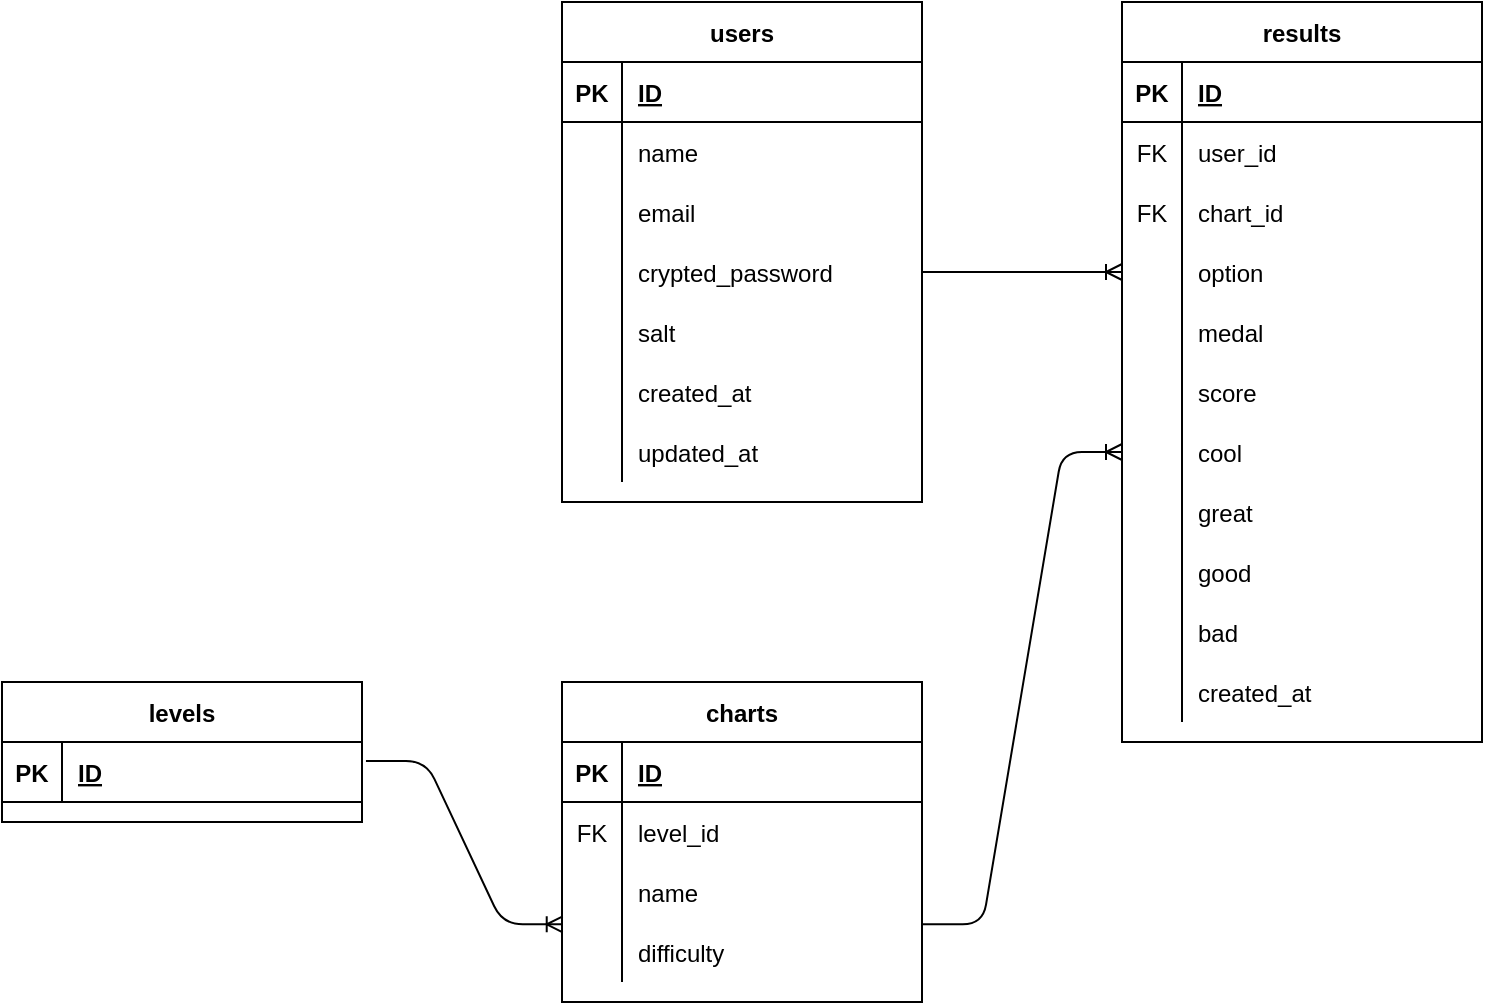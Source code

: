 <mxfile version="14.8.1" type="github">
  <diagram id="21UEtDW0NPOQMuyqvAdU" name="ページ1">
    <mxGraphModel dx="1020" dy="716" grid="1" gridSize="10" guides="1" tooltips="1" connect="1" arrows="1" fold="1" page="1" pageScale="1" pageWidth="850" pageHeight="1100" math="0" shadow="0">
      <root>
        <mxCell id="0" />
        <mxCell id="1" parent="0" />
        <mxCell id="XYLVoGnbnY9uVcoWyQoo-1" value="users" style="shape=table;startSize=30;container=1;collapsible=1;childLayout=tableLayout;fixedRows=1;rowLines=0;fontStyle=1;align=center;resizeLast=1;" vertex="1" parent="1">
          <mxGeometry x="320" y="380" width="180" height="250" as="geometry" />
        </mxCell>
        <mxCell id="XYLVoGnbnY9uVcoWyQoo-2" value="" style="shape=partialRectangle;collapsible=0;dropTarget=0;pointerEvents=0;fillColor=none;top=0;left=0;bottom=1;right=0;points=[[0,0.5],[1,0.5]];portConstraint=eastwest;" vertex="1" parent="XYLVoGnbnY9uVcoWyQoo-1">
          <mxGeometry y="30" width="180" height="30" as="geometry" />
        </mxCell>
        <mxCell id="XYLVoGnbnY9uVcoWyQoo-3" value="PK" style="shape=partialRectangle;connectable=0;fillColor=none;top=0;left=0;bottom=0;right=0;fontStyle=1;overflow=hidden;" vertex="1" parent="XYLVoGnbnY9uVcoWyQoo-2">
          <mxGeometry width="30" height="30" as="geometry" />
        </mxCell>
        <mxCell id="XYLVoGnbnY9uVcoWyQoo-4" value="ID" style="shape=partialRectangle;connectable=0;fillColor=none;top=0;left=0;bottom=0;right=0;align=left;spacingLeft=6;fontStyle=5;overflow=hidden;" vertex="1" parent="XYLVoGnbnY9uVcoWyQoo-2">
          <mxGeometry x="30" width="150" height="30" as="geometry" />
        </mxCell>
        <mxCell id="XYLVoGnbnY9uVcoWyQoo-5" value="" style="shape=partialRectangle;collapsible=0;dropTarget=0;pointerEvents=0;fillColor=none;top=0;left=0;bottom=0;right=0;points=[[0,0.5],[1,0.5]];portConstraint=eastwest;" vertex="1" parent="XYLVoGnbnY9uVcoWyQoo-1">
          <mxGeometry y="60" width="180" height="30" as="geometry" />
        </mxCell>
        <mxCell id="XYLVoGnbnY9uVcoWyQoo-6" value="" style="shape=partialRectangle;connectable=0;fillColor=none;top=0;left=0;bottom=0;right=0;editable=1;overflow=hidden;" vertex="1" parent="XYLVoGnbnY9uVcoWyQoo-5">
          <mxGeometry width="30" height="30" as="geometry" />
        </mxCell>
        <mxCell id="XYLVoGnbnY9uVcoWyQoo-7" value="name" style="shape=partialRectangle;connectable=0;fillColor=none;top=0;left=0;bottom=0;right=0;align=left;spacingLeft=6;overflow=hidden;" vertex="1" parent="XYLVoGnbnY9uVcoWyQoo-5">
          <mxGeometry x="30" width="150" height="30" as="geometry" />
        </mxCell>
        <mxCell id="XYLVoGnbnY9uVcoWyQoo-8" value="" style="shape=partialRectangle;collapsible=0;dropTarget=0;pointerEvents=0;fillColor=none;top=0;left=0;bottom=0;right=0;points=[[0,0.5],[1,0.5]];portConstraint=eastwest;" vertex="1" parent="XYLVoGnbnY9uVcoWyQoo-1">
          <mxGeometry y="90" width="180" height="30" as="geometry" />
        </mxCell>
        <mxCell id="XYLVoGnbnY9uVcoWyQoo-9" value="" style="shape=partialRectangle;connectable=0;fillColor=none;top=0;left=0;bottom=0;right=0;editable=1;overflow=hidden;" vertex="1" parent="XYLVoGnbnY9uVcoWyQoo-8">
          <mxGeometry width="30" height="30" as="geometry" />
        </mxCell>
        <mxCell id="XYLVoGnbnY9uVcoWyQoo-10" value="email" style="shape=partialRectangle;connectable=0;fillColor=none;top=0;left=0;bottom=0;right=0;align=left;spacingLeft=6;overflow=hidden;" vertex="1" parent="XYLVoGnbnY9uVcoWyQoo-8">
          <mxGeometry x="30" width="150" height="30" as="geometry" />
        </mxCell>
        <mxCell id="XYLVoGnbnY9uVcoWyQoo-11" value="" style="shape=partialRectangle;collapsible=0;dropTarget=0;pointerEvents=0;fillColor=none;top=0;left=0;bottom=0;right=0;points=[[0,0.5],[1,0.5]];portConstraint=eastwest;" vertex="1" parent="XYLVoGnbnY9uVcoWyQoo-1">
          <mxGeometry y="120" width="180" height="30" as="geometry" />
        </mxCell>
        <mxCell id="XYLVoGnbnY9uVcoWyQoo-12" value="" style="shape=partialRectangle;connectable=0;fillColor=none;top=0;left=0;bottom=0;right=0;editable=1;overflow=hidden;" vertex="1" parent="XYLVoGnbnY9uVcoWyQoo-11">
          <mxGeometry width="30" height="30" as="geometry" />
        </mxCell>
        <mxCell id="XYLVoGnbnY9uVcoWyQoo-13" value="crypted_password" style="shape=partialRectangle;connectable=0;fillColor=none;top=0;left=0;bottom=0;right=0;align=left;spacingLeft=6;overflow=hidden;" vertex="1" parent="XYLVoGnbnY9uVcoWyQoo-11">
          <mxGeometry x="30" width="150" height="30" as="geometry" />
        </mxCell>
        <mxCell id="XYLVoGnbnY9uVcoWyQoo-14" value="" style="shape=partialRectangle;collapsible=0;dropTarget=0;pointerEvents=0;fillColor=none;top=0;left=0;bottom=0;right=0;points=[[0,0.5],[1,0.5]];portConstraint=eastwest;" vertex="1" parent="XYLVoGnbnY9uVcoWyQoo-1">
          <mxGeometry y="150" width="180" height="30" as="geometry" />
        </mxCell>
        <mxCell id="XYLVoGnbnY9uVcoWyQoo-15" value="" style="shape=partialRectangle;connectable=0;fillColor=none;top=0;left=0;bottom=0;right=0;editable=1;overflow=hidden;" vertex="1" parent="XYLVoGnbnY9uVcoWyQoo-14">
          <mxGeometry width="30" height="30" as="geometry" />
        </mxCell>
        <mxCell id="XYLVoGnbnY9uVcoWyQoo-16" value="salt" style="shape=partialRectangle;connectable=0;fillColor=none;top=0;left=0;bottom=0;right=0;align=left;spacingLeft=6;overflow=hidden;" vertex="1" parent="XYLVoGnbnY9uVcoWyQoo-14">
          <mxGeometry x="30" width="150" height="30" as="geometry" />
        </mxCell>
        <mxCell id="XYLVoGnbnY9uVcoWyQoo-17" value="" style="shape=partialRectangle;collapsible=0;dropTarget=0;pointerEvents=0;fillColor=none;top=0;left=0;bottom=0;right=0;points=[[0,0.5],[1,0.5]];portConstraint=eastwest;" vertex="1" parent="XYLVoGnbnY9uVcoWyQoo-1">
          <mxGeometry y="180" width="180" height="30" as="geometry" />
        </mxCell>
        <mxCell id="XYLVoGnbnY9uVcoWyQoo-18" value="" style="shape=partialRectangle;connectable=0;fillColor=none;top=0;left=0;bottom=0;right=0;editable=1;overflow=hidden;" vertex="1" parent="XYLVoGnbnY9uVcoWyQoo-17">
          <mxGeometry width="30" height="30" as="geometry" />
        </mxCell>
        <mxCell id="XYLVoGnbnY9uVcoWyQoo-19" value="created_at" style="shape=partialRectangle;connectable=0;fillColor=none;top=0;left=0;bottom=0;right=0;align=left;spacingLeft=6;overflow=hidden;" vertex="1" parent="XYLVoGnbnY9uVcoWyQoo-17">
          <mxGeometry x="30" width="150" height="30" as="geometry" />
        </mxCell>
        <mxCell id="XYLVoGnbnY9uVcoWyQoo-20" value="" style="shape=partialRectangle;collapsible=0;dropTarget=0;pointerEvents=0;fillColor=none;top=0;left=0;bottom=0;right=0;points=[[0,0.5],[1,0.5]];portConstraint=eastwest;" vertex="1" parent="XYLVoGnbnY9uVcoWyQoo-1">
          <mxGeometry y="210" width="180" height="30" as="geometry" />
        </mxCell>
        <mxCell id="XYLVoGnbnY9uVcoWyQoo-21" value="" style="shape=partialRectangle;connectable=0;fillColor=none;top=0;left=0;bottom=0;right=0;editable=1;overflow=hidden;" vertex="1" parent="XYLVoGnbnY9uVcoWyQoo-20">
          <mxGeometry width="30" height="30" as="geometry" />
        </mxCell>
        <mxCell id="XYLVoGnbnY9uVcoWyQoo-22" value="updated_at" style="shape=partialRectangle;connectable=0;fillColor=none;top=0;left=0;bottom=0;right=0;align=left;spacingLeft=6;overflow=hidden;" vertex="1" parent="XYLVoGnbnY9uVcoWyQoo-20">
          <mxGeometry x="30" width="150" height="30" as="geometry" />
        </mxCell>
        <mxCell id="XYLVoGnbnY9uVcoWyQoo-23" value="results" style="shape=table;startSize=30;container=1;collapsible=1;childLayout=tableLayout;fixedRows=1;rowLines=0;fontStyle=1;align=center;resizeLast=1;" vertex="1" parent="1">
          <mxGeometry x="600" y="380" width="180" height="370" as="geometry" />
        </mxCell>
        <mxCell id="XYLVoGnbnY9uVcoWyQoo-24" value="" style="shape=partialRectangle;collapsible=0;dropTarget=0;pointerEvents=0;fillColor=none;top=0;left=0;bottom=1;right=0;points=[[0,0.5],[1,0.5]];portConstraint=eastwest;" vertex="1" parent="XYLVoGnbnY9uVcoWyQoo-23">
          <mxGeometry y="30" width="180" height="30" as="geometry" />
        </mxCell>
        <mxCell id="XYLVoGnbnY9uVcoWyQoo-25" value="PK" style="shape=partialRectangle;connectable=0;fillColor=none;top=0;left=0;bottom=0;right=0;fontStyle=1;overflow=hidden;" vertex="1" parent="XYLVoGnbnY9uVcoWyQoo-24">
          <mxGeometry width="30" height="30" as="geometry" />
        </mxCell>
        <mxCell id="XYLVoGnbnY9uVcoWyQoo-26" value="ID" style="shape=partialRectangle;connectable=0;fillColor=none;top=0;left=0;bottom=0;right=0;align=left;spacingLeft=6;fontStyle=5;overflow=hidden;" vertex="1" parent="XYLVoGnbnY9uVcoWyQoo-24">
          <mxGeometry x="30" width="150" height="30" as="geometry" />
        </mxCell>
        <mxCell id="XYLVoGnbnY9uVcoWyQoo-27" value="" style="shape=partialRectangle;collapsible=0;dropTarget=0;pointerEvents=0;fillColor=none;top=0;left=0;bottom=0;right=0;points=[[0,0.5],[1,0.5]];portConstraint=eastwest;" vertex="1" parent="XYLVoGnbnY9uVcoWyQoo-23">
          <mxGeometry y="60" width="180" height="30" as="geometry" />
        </mxCell>
        <mxCell id="XYLVoGnbnY9uVcoWyQoo-28" value="FK" style="shape=partialRectangle;connectable=0;fillColor=none;top=0;left=0;bottom=0;right=0;editable=1;overflow=hidden;" vertex="1" parent="XYLVoGnbnY9uVcoWyQoo-27">
          <mxGeometry width="30" height="30" as="geometry" />
        </mxCell>
        <mxCell id="XYLVoGnbnY9uVcoWyQoo-29" value="user_id" style="shape=partialRectangle;connectable=0;fillColor=none;top=0;left=0;bottom=0;right=0;align=left;spacingLeft=6;overflow=hidden;" vertex="1" parent="XYLVoGnbnY9uVcoWyQoo-27">
          <mxGeometry x="30" width="150" height="30" as="geometry" />
        </mxCell>
        <mxCell id="XYLVoGnbnY9uVcoWyQoo-30" value="" style="shape=partialRectangle;collapsible=0;dropTarget=0;pointerEvents=0;fillColor=none;top=0;left=0;bottom=0;right=0;points=[[0,0.5],[1,0.5]];portConstraint=eastwest;" vertex="1" parent="XYLVoGnbnY9uVcoWyQoo-23">
          <mxGeometry y="90" width="180" height="30" as="geometry" />
        </mxCell>
        <mxCell id="XYLVoGnbnY9uVcoWyQoo-31" value="FK" style="shape=partialRectangle;connectable=0;fillColor=none;top=0;left=0;bottom=0;right=0;editable=1;overflow=hidden;" vertex="1" parent="XYLVoGnbnY9uVcoWyQoo-30">
          <mxGeometry width="30" height="30" as="geometry" />
        </mxCell>
        <mxCell id="XYLVoGnbnY9uVcoWyQoo-32" value="chart_id" style="shape=partialRectangle;connectable=0;fillColor=none;top=0;left=0;bottom=0;right=0;align=left;spacingLeft=6;overflow=hidden;" vertex="1" parent="XYLVoGnbnY9uVcoWyQoo-30">
          <mxGeometry x="30" width="150" height="30" as="geometry" />
        </mxCell>
        <mxCell id="XYLVoGnbnY9uVcoWyQoo-33" value="" style="shape=partialRectangle;collapsible=0;dropTarget=0;pointerEvents=0;fillColor=none;top=0;left=0;bottom=0;right=0;points=[[0,0.5],[1,0.5]];portConstraint=eastwest;" vertex="1" parent="XYLVoGnbnY9uVcoWyQoo-23">
          <mxGeometry y="120" width="180" height="30" as="geometry" />
        </mxCell>
        <mxCell id="XYLVoGnbnY9uVcoWyQoo-34" value="" style="shape=partialRectangle;connectable=0;fillColor=none;top=0;left=0;bottom=0;right=0;editable=1;overflow=hidden;" vertex="1" parent="XYLVoGnbnY9uVcoWyQoo-33">
          <mxGeometry width="30" height="30" as="geometry" />
        </mxCell>
        <mxCell id="XYLVoGnbnY9uVcoWyQoo-35" value="option" style="shape=partialRectangle;connectable=0;fillColor=none;top=0;left=0;bottom=0;right=0;align=left;spacingLeft=6;overflow=hidden;" vertex="1" parent="XYLVoGnbnY9uVcoWyQoo-33">
          <mxGeometry x="30" width="150" height="30" as="geometry" />
        </mxCell>
        <mxCell id="XYLVoGnbnY9uVcoWyQoo-36" value="" style="shape=partialRectangle;collapsible=0;dropTarget=0;pointerEvents=0;fillColor=none;top=0;left=0;bottom=0;right=0;points=[[0,0.5],[1,0.5]];portConstraint=eastwest;" vertex="1" parent="XYLVoGnbnY9uVcoWyQoo-23">
          <mxGeometry y="150" width="180" height="30" as="geometry" />
        </mxCell>
        <mxCell id="XYLVoGnbnY9uVcoWyQoo-37" value="" style="shape=partialRectangle;connectable=0;fillColor=none;top=0;left=0;bottom=0;right=0;editable=1;overflow=hidden;" vertex="1" parent="XYLVoGnbnY9uVcoWyQoo-36">
          <mxGeometry width="30" height="30" as="geometry" />
        </mxCell>
        <mxCell id="XYLVoGnbnY9uVcoWyQoo-38" value="medal" style="shape=partialRectangle;connectable=0;fillColor=none;top=0;left=0;bottom=0;right=0;align=left;spacingLeft=6;overflow=hidden;" vertex="1" parent="XYLVoGnbnY9uVcoWyQoo-36">
          <mxGeometry x="30" width="150" height="30" as="geometry" />
        </mxCell>
        <mxCell id="XYLVoGnbnY9uVcoWyQoo-39" value="" style="shape=partialRectangle;collapsible=0;dropTarget=0;pointerEvents=0;fillColor=none;top=0;left=0;bottom=0;right=0;points=[[0,0.5],[1,0.5]];portConstraint=eastwest;" vertex="1" parent="XYLVoGnbnY9uVcoWyQoo-23">
          <mxGeometry y="180" width="180" height="30" as="geometry" />
        </mxCell>
        <mxCell id="XYLVoGnbnY9uVcoWyQoo-40" value="" style="shape=partialRectangle;connectable=0;fillColor=none;top=0;left=0;bottom=0;right=0;editable=1;overflow=hidden;" vertex="1" parent="XYLVoGnbnY9uVcoWyQoo-39">
          <mxGeometry width="30" height="30" as="geometry" />
        </mxCell>
        <mxCell id="XYLVoGnbnY9uVcoWyQoo-41" value="score" style="shape=partialRectangle;connectable=0;fillColor=none;top=0;left=0;bottom=0;right=0;align=left;spacingLeft=6;overflow=hidden;" vertex="1" parent="XYLVoGnbnY9uVcoWyQoo-39">
          <mxGeometry x="30" width="150" height="30" as="geometry" />
        </mxCell>
        <mxCell id="XYLVoGnbnY9uVcoWyQoo-42" value="" style="shape=partialRectangle;collapsible=0;dropTarget=0;pointerEvents=0;fillColor=none;top=0;left=0;bottom=0;right=0;points=[[0,0.5],[1,0.5]];portConstraint=eastwest;" vertex="1" parent="XYLVoGnbnY9uVcoWyQoo-23">
          <mxGeometry y="210" width="180" height="30" as="geometry" />
        </mxCell>
        <mxCell id="XYLVoGnbnY9uVcoWyQoo-43" value="" style="shape=partialRectangle;connectable=0;fillColor=none;top=0;left=0;bottom=0;right=0;editable=1;overflow=hidden;" vertex="1" parent="XYLVoGnbnY9uVcoWyQoo-42">
          <mxGeometry width="30" height="30" as="geometry" />
        </mxCell>
        <mxCell id="XYLVoGnbnY9uVcoWyQoo-44" value="cool" style="shape=partialRectangle;connectable=0;fillColor=none;top=0;left=0;bottom=0;right=0;align=left;spacingLeft=6;overflow=hidden;" vertex="1" parent="XYLVoGnbnY9uVcoWyQoo-42">
          <mxGeometry x="30" width="150" height="30" as="geometry" />
        </mxCell>
        <mxCell id="XYLVoGnbnY9uVcoWyQoo-45" value="" style="shape=partialRectangle;collapsible=0;dropTarget=0;pointerEvents=0;fillColor=none;top=0;left=0;bottom=0;right=0;points=[[0,0.5],[1,0.5]];portConstraint=eastwest;" vertex="1" parent="XYLVoGnbnY9uVcoWyQoo-23">
          <mxGeometry y="240" width="180" height="30" as="geometry" />
        </mxCell>
        <mxCell id="XYLVoGnbnY9uVcoWyQoo-46" value="" style="shape=partialRectangle;connectable=0;fillColor=none;top=0;left=0;bottom=0;right=0;editable=1;overflow=hidden;" vertex="1" parent="XYLVoGnbnY9uVcoWyQoo-45">
          <mxGeometry width="30" height="30" as="geometry" />
        </mxCell>
        <mxCell id="XYLVoGnbnY9uVcoWyQoo-47" value="great" style="shape=partialRectangle;connectable=0;fillColor=none;top=0;left=0;bottom=0;right=0;align=left;spacingLeft=6;overflow=hidden;" vertex="1" parent="XYLVoGnbnY9uVcoWyQoo-45">
          <mxGeometry x="30" width="150" height="30" as="geometry" />
        </mxCell>
        <mxCell id="XYLVoGnbnY9uVcoWyQoo-48" value="" style="shape=partialRectangle;collapsible=0;dropTarget=0;pointerEvents=0;fillColor=none;top=0;left=0;bottom=0;right=0;points=[[0,0.5],[1,0.5]];portConstraint=eastwest;" vertex="1" parent="XYLVoGnbnY9uVcoWyQoo-23">
          <mxGeometry y="270" width="180" height="30" as="geometry" />
        </mxCell>
        <mxCell id="XYLVoGnbnY9uVcoWyQoo-49" value="" style="shape=partialRectangle;connectable=0;fillColor=none;top=0;left=0;bottom=0;right=0;editable=1;overflow=hidden;" vertex="1" parent="XYLVoGnbnY9uVcoWyQoo-48">
          <mxGeometry width="30" height="30" as="geometry" />
        </mxCell>
        <mxCell id="XYLVoGnbnY9uVcoWyQoo-50" value="good" style="shape=partialRectangle;connectable=0;fillColor=none;top=0;left=0;bottom=0;right=0;align=left;spacingLeft=6;overflow=hidden;" vertex="1" parent="XYLVoGnbnY9uVcoWyQoo-48">
          <mxGeometry x="30" width="150" height="30" as="geometry" />
        </mxCell>
        <mxCell id="XYLVoGnbnY9uVcoWyQoo-51" value="" style="shape=partialRectangle;collapsible=0;dropTarget=0;pointerEvents=0;fillColor=none;top=0;left=0;bottom=0;right=0;points=[[0,0.5],[1,0.5]];portConstraint=eastwest;" vertex="1" parent="XYLVoGnbnY9uVcoWyQoo-23">
          <mxGeometry y="300" width="180" height="30" as="geometry" />
        </mxCell>
        <mxCell id="XYLVoGnbnY9uVcoWyQoo-52" value="" style="shape=partialRectangle;connectable=0;fillColor=none;top=0;left=0;bottom=0;right=0;editable=1;overflow=hidden;" vertex="1" parent="XYLVoGnbnY9uVcoWyQoo-51">
          <mxGeometry width="30" height="30" as="geometry" />
        </mxCell>
        <mxCell id="XYLVoGnbnY9uVcoWyQoo-53" value="bad" style="shape=partialRectangle;connectable=0;fillColor=none;top=0;left=0;bottom=0;right=0;align=left;spacingLeft=6;overflow=hidden;" vertex="1" parent="XYLVoGnbnY9uVcoWyQoo-51">
          <mxGeometry x="30" width="150" height="30" as="geometry" />
        </mxCell>
        <mxCell id="XYLVoGnbnY9uVcoWyQoo-54" value="" style="shape=partialRectangle;collapsible=0;dropTarget=0;pointerEvents=0;fillColor=none;top=0;left=0;bottom=0;right=0;points=[[0,0.5],[1,0.5]];portConstraint=eastwest;" vertex="1" parent="XYLVoGnbnY9uVcoWyQoo-23">
          <mxGeometry y="330" width="180" height="30" as="geometry" />
        </mxCell>
        <mxCell id="XYLVoGnbnY9uVcoWyQoo-55" value="" style="shape=partialRectangle;connectable=0;fillColor=none;top=0;left=0;bottom=0;right=0;editable=1;overflow=hidden;" vertex="1" parent="XYLVoGnbnY9uVcoWyQoo-54">
          <mxGeometry width="30" height="30" as="geometry" />
        </mxCell>
        <mxCell id="XYLVoGnbnY9uVcoWyQoo-56" value="created_at" style="shape=partialRectangle;connectable=0;fillColor=none;top=0;left=0;bottom=0;right=0;align=left;spacingLeft=6;overflow=hidden;" vertex="1" parent="XYLVoGnbnY9uVcoWyQoo-54">
          <mxGeometry x="30" width="150" height="30" as="geometry" />
        </mxCell>
        <mxCell id="XYLVoGnbnY9uVcoWyQoo-57" value="" style="edgeStyle=entityRelationEdgeStyle;fontSize=12;html=1;endArrow=ERoneToMany;entryX=0;entryY=0.5;entryDx=0;entryDy=0;exitX=1;exitY=0.5;exitDx=0;exitDy=0;" edge="1" parent="1" source="XYLVoGnbnY9uVcoWyQoo-11">
          <mxGeometry width="100" height="100" relative="1" as="geometry">
            <mxPoint x="360" y="580" as="sourcePoint" />
            <mxPoint x="600" y="515" as="targetPoint" />
          </mxGeometry>
        </mxCell>
        <mxCell id="XYLVoGnbnY9uVcoWyQoo-58" value="charts" style="shape=table;startSize=30;container=1;collapsible=1;childLayout=tableLayout;fixedRows=1;rowLines=0;fontStyle=1;align=center;resizeLast=1;" vertex="1" parent="1">
          <mxGeometry x="320" y="720" width="180" height="160" as="geometry" />
        </mxCell>
        <mxCell id="XYLVoGnbnY9uVcoWyQoo-59" value="" style="shape=partialRectangle;collapsible=0;dropTarget=0;pointerEvents=0;fillColor=none;top=0;left=0;bottom=1;right=0;points=[[0,0.5],[1,0.5]];portConstraint=eastwest;" vertex="1" parent="XYLVoGnbnY9uVcoWyQoo-58">
          <mxGeometry y="30" width="180" height="30" as="geometry" />
        </mxCell>
        <mxCell id="XYLVoGnbnY9uVcoWyQoo-60" value="PK" style="shape=partialRectangle;connectable=0;fillColor=none;top=0;left=0;bottom=0;right=0;fontStyle=1;overflow=hidden;" vertex="1" parent="XYLVoGnbnY9uVcoWyQoo-59">
          <mxGeometry width="30" height="30" as="geometry" />
        </mxCell>
        <mxCell id="XYLVoGnbnY9uVcoWyQoo-61" value="ID" style="shape=partialRectangle;connectable=0;fillColor=none;top=0;left=0;bottom=0;right=0;align=left;spacingLeft=6;fontStyle=5;overflow=hidden;" vertex="1" parent="XYLVoGnbnY9uVcoWyQoo-59">
          <mxGeometry x="30" width="150" height="30" as="geometry" />
        </mxCell>
        <mxCell id="XYLVoGnbnY9uVcoWyQoo-62" value="" style="shape=partialRectangle;collapsible=0;dropTarget=0;pointerEvents=0;fillColor=none;top=0;left=0;bottom=0;right=0;points=[[0,0.5],[1,0.5]];portConstraint=eastwest;" vertex="1" parent="XYLVoGnbnY9uVcoWyQoo-58">
          <mxGeometry y="60" width="180" height="30" as="geometry" />
        </mxCell>
        <mxCell id="XYLVoGnbnY9uVcoWyQoo-63" value="FK" style="shape=partialRectangle;connectable=0;fillColor=none;top=0;left=0;bottom=0;right=0;editable=1;overflow=hidden;" vertex="1" parent="XYLVoGnbnY9uVcoWyQoo-62">
          <mxGeometry width="30" height="30" as="geometry" />
        </mxCell>
        <mxCell id="XYLVoGnbnY9uVcoWyQoo-64" value="level_id" style="shape=partialRectangle;connectable=0;fillColor=none;top=0;left=0;bottom=0;right=0;align=left;spacingLeft=6;overflow=hidden;" vertex="1" parent="XYLVoGnbnY9uVcoWyQoo-62">
          <mxGeometry x="30" width="150" height="30" as="geometry" />
        </mxCell>
        <mxCell id="XYLVoGnbnY9uVcoWyQoo-65" value="" style="shape=partialRectangle;collapsible=0;dropTarget=0;pointerEvents=0;fillColor=none;top=0;left=0;bottom=0;right=0;points=[[0,0.5],[1,0.5]];portConstraint=eastwest;" vertex="1" parent="XYLVoGnbnY9uVcoWyQoo-58">
          <mxGeometry y="90" width="180" height="30" as="geometry" />
        </mxCell>
        <mxCell id="XYLVoGnbnY9uVcoWyQoo-66" value="" style="shape=partialRectangle;connectable=0;fillColor=none;top=0;left=0;bottom=0;right=0;editable=1;overflow=hidden;" vertex="1" parent="XYLVoGnbnY9uVcoWyQoo-65">
          <mxGeometry width="30" height="30" as="geometry" />
        </mxCell>
        <mxCell id="XYLVoGnbnY9uVcoWyQoo-67" value="name" style="shape=partialRectangle;connectable=0;fillColor=none;top=0;left=0;bottom=0;right=0;align=left;spacingLeft=6;overflow=hidden;" vertex="1" parent="XYLVoGnbnY9uVcoWyQoo-65">
          <mxGeometry x="30" width="150" height="30" as="geometry" />
        </mxCell>
        <mxCell id="XYLVoGnbnY9uVcoWyQoo-68" value="" style="shape=partialRectangle;collapsible=0;dropTarget=0;pointerEvents=0;fillColor=none;top=0;left=0;bottom=0;right=0;points=[[0,0.5],[1,0.5]];portConstraint=eastwest;" vertex="1" parent="XYLVoGnbnY9uVcoWyQoo-58">
          <mxGeometry y="120" width="180" height="30" as="geometry" />
        </mxCell>
        <mxCell id="XYLVoGnbnY9uVcoWyQoo-69" value="" style="shape=partialRectangle;connectable=0;fillColor=none;top=0;left=0;bottom=0;right=0;editable=1;overflow=hidden;" vertex="1" parent="XYLVoGnbnY9uVcoWyQoo-68">
          <mxGeometry width="30" height="30" as="geometry" />
        </mxCell>
        <mxCell id="XYLVoGnbnY9uVcoWyQoo-70" value="difficulty" style="shape=partialRectangle;connectable=0;fillColor=none;top=0;left=0;bottom=0;right=0;align=left;spacingLeft=6;overflow=hidden;" vertex="1" parent="XYLVoGnbnY9uVcoWyQoo-68">
          <mxGeometry x="30" width="150" height="30" as="geometry" />
        </mxCell>
        <mxCell id="XYLVoGnbnY9uVcoWyQoo-71" value="" style="edgeStyle=entityRelationEdgeStyle;fontSize=12;html=1;endArrow=ERoneToMany;exitX=1.002;exitY=1.039;exitDx=0;exitDy=0;exitPerimeter=0;entryX=0;entryY=0.5;entryDx=0;entryDy=0;" edge="1" parent="1" source="XYLVoGnbnY9uVcoWyQoo-65" target="XYLVoGnbnY9uVcoWyQoo-42">
          <mxGeometry width="100" height="100" relative="1" as="geometry">
            <mxPoint x="300" y="670" as="sourcePoint" />
            <mxPoint x="400" y="570" as="targetPoint" />
          </mxGeometry>
        </mxCell>
        <mxCell id="XYLVoGnbnY9uVcoWyQoo-72" value="levels" style="shape=table;startSize=30;container=1;collapsible=1;childLayout=tableLayout;fixedRows=1;rowLines=0;fontStyle=1;align=center;resizeLast=1;" vertex="1" parent="1">
          <mxGeometry x="40" y="720" width="180" height="70" as="geometry" />
        </mxCell>
        <mxCell id="XYLVoGnbnY9uVcoWyQoo-73" value="" style="shape=partialRectangle;collapsible=0;dropTarget=0;pointerEvents=0;fillColor=none;top=0;left=0;bottom=1;right=0;points=[[0,0.5],[1,0.5]];portConstraint=eastwest;" vertex="1" parent="XYLVoGnbnY9uVcoWyQoo-72">
          <mxGeometry y="30" width="180" height="30" as="geometry" />
        </mxCell>
        <mxCell id="XYLVoGnbnY9uVcoWyQoo-74" value="PK" style="shape=partialRectangle;connectable=0;fillColor=none;top=0;left=0;bottom=0;right=0;fontStyle=1;overflow=hidden;" vertex="1" parent="XYLVoGnbnY9uVcoWyQoo-73">
          <mxGeometry width="30" height="30" as="geometry" />
        </mxCell>
        <mxCell id="XYLVoGnbnY9uVcoWyQoo-75" value="ID" style="shape=partialRectangle;connectable=0;fillColor=none;top=0;left=0;bottom=0;right=0;align=left;spacingLeft=6;fontStyle=5;overflow=hidden;" vertex="1" parent="XYLVoGnbnY9uVcoWyQoo-73">
          <mxGeometry x="30" width="150" height="30" as="geometry" />
        </mxCell>
        <mxCell id="XYLVoGnbnY9uVcoWyQoo-76" value="" style="edgeStyle=entityRelationEdgeStyle;fontSize=12;html=1;endArrow=ERoneToMany;exitX=1.011;exitY=0.317;exitDx=0;exitDy=0;exitPerimeter=0;entryX=0.002;entryY=1.039;entryDx=0;entryDy=0;entryPerimeter=0;" edge="1" parent="1" source="XYLVoGnbnY9uVcoWyQoo-73" target="XYLVoGnbnY9uVcoWyQoo-65">
          <mxGeometry width="100" height="100" relative="1" as="geometry">
            <mxPoint x="300" y="670" as="sourcePoint" />
            <mxPoint x="400" y="570" as="targetPoint" />
          </mxGeometry>
        </mxCell>
      </root>
    </mxGraphModel>
  </diagram>
</mxfile>
